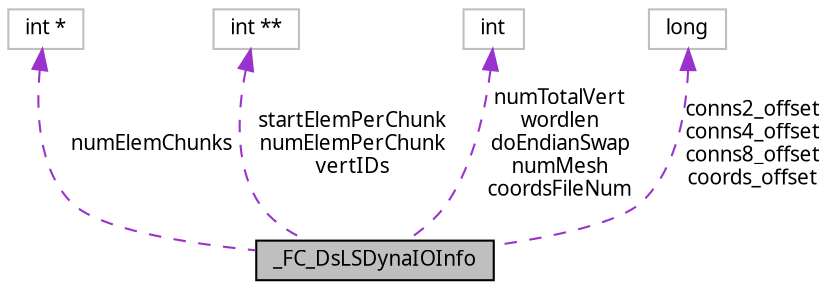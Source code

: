 digraph G
{
  edge [fontname="FreeSans.ttf",fontsize=10,labelfontname="FreeSans.ttf",labelfontsize=10];
  node [fontname="FreeSans.ttf",fontsize=10,shape=record];
  Node1 [label="_FC_DsLSDynaIOInfo",height=0.2,width=0.4,color="black", fillcolor="grey75", style="filled" fontcolor="black"];
  Node2 -> Node1 [dir=back,color="darkorchid3",fontsize=10,style="dashed",label="numElemChunks",fontname="FreeSans.ttf"];
  Node2 [label="int *",height=0.2,width=0.4,color="grey75", fillcolor="white", style="filled"];
  Node3 -> Node1 [dir=back,color="darkorchid3",fontsize=10,style="dashed",label="startElemPerChunk\nnumElemPerChunk\nvertIDs",fontname="FreeSans.ttf"];
  Node3 [label="int **",height=0.2,width=0.4,color="grey75", fillcolor="white", style="filled"];
  Node4 -> Node1 [dir=back,color="darkorchid3",fontsize=10,style="dashed",label="numTotalVert\nwordlen\ndoEndianSwap\nnumMesh\ncoordsFileNum",fontname="FreeSans.ttf"];
  Node4 [label="int",height=0.2,width=0.4,color="grey75", fillcolor="white", style="filled"];
  Node5 -> Node1 [dir=back,color="darkorchid3",fontsize=10,style="dashed",label="conns2_offset\nconns4_offset\nconns8_offset\ncoords_offset",fontname="FreeSans.ttf"];
  Node5 [label="long",height=0.2,width=0.4,color="grey75", fillcolor="white", style="filled"];
}
